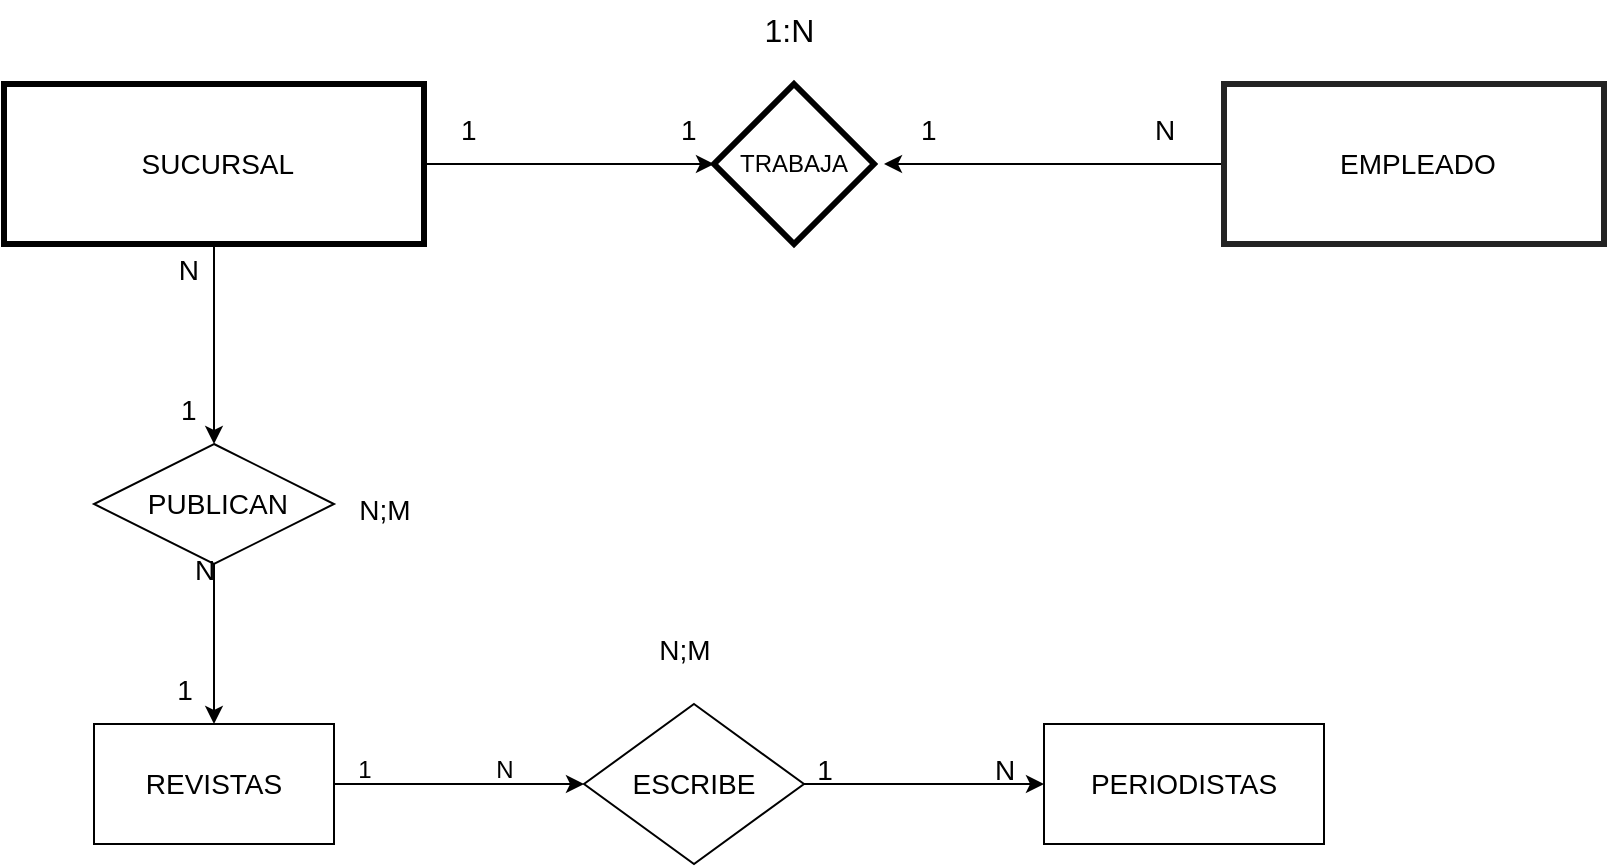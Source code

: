 <mxfile version="22.1.9" type="github">
  <diagram name="Página-1" id="hVuZTrv9UDWb_Pdv-dWT">
    <mxGraphModel dx="934" dy="664" grid="1" gridSize="10" guides="1" tooltips="1" connect="1" arrows="1" fold="1" page="1" pageScale="1" pageWidth="827" pageHeight="1169" math="0" shadow="0">
      <root>
        <mxCell id="0" />
        <mxCell id="1" parent="0" />
        <mxCell id="pM-lOzd54juHD0WncM6g-22" value="" style="edgeStyle=orthogonalEdgeStyle;rounded=0;orthogonalLoop=1;jettySize=auto;html=1;" edge="1" parent="1" source="pM-lOzd54juHD0WncM6g-3" target="pM-lOzd54juHD0WncM6g-21">
          <mxGeometry relative="1" as="geometry" />
        </mxCell>
        <mxCell id="pM-lOzd54juHD0WncM6g-3" value="&amp;nbsp;SUCURSAL" style="whiteSpace=wrap;html=1;align=center;strokeColor=default;strokeWidth=3;fillColor=#ffffff;fontSize=14;" vertex="1" parent="1">
          <mxGeometry x="10" y="80" width="210" height="80" as="geometry" />
        </mxCell>
        <mxCell id="pM-lOzd54juHD0WncM6g-24" value="" style="edgeStyle=orthogonalEdgeStyle;rounded=0;orthogonalLoop=1;jettySize=auto;html=1;" edge="1" parent="1" source="pM-lOzd54juHD0WncM6g-5">
          <mxGeometry relative="1" as="geometry">
            <mxPoint x="450" y="120" as="targetPoint" />
          </mxGeometry>
        </mxCell>
        <mxCell id="pM-lOzd54juHD0WncM6g-5" value="&amp;nbsp;EMPLEADO" style="whiteSpace=wrap;html=1;align=center;strokeColor=#232323;strokeWidth=3;fillColor=#ffffff;fontSize=14;" vertex="1" parent="1">
          <mxGeometry x="620" y="80" width="190" height="80" as="geometry" />
        </mxCell>
        <mxCell id="pM-lOzd54juHD0WncM6g-21" value="TRABAJA" style="rhombus;whiteSpace=wrap;html=1;fillColor=#ffffff;strokeWidth=3;" vertex="1" parent="1">
          <mxGeometry x="365" y="80" width="80" height="80" as="geometry" />
        </mxCell>
        <mxCell id="pM-lOzd54juHD0WncM6g-27" value="" style="edgeStyle=orthogonalEdgeStyle;rounded=0;orthogonalLoop=1;jettySize=auto;html=1;" edge="1" parent="1" source="pM-lOzd54juHD0WncM6g-3" target="pM-lOzd54juHD0WncM6g-16">
          <mxGeometry relative="1" as="geometry">
            <mxPoint x="115" y="320" as="targetPoint" />
            <mxPoint x="115" y="160" as="sourcePoint" />
          </mxGeometry>
        </mxCell>
        <mxCell id="pM-lOzd54juHD0WncM6g-42" value="" style="edgeStyle=orthogonalEdgeStyle;rounded=0;orthogonalLoop=1;jettySize=auto;html=1;" edge="1" parent="1" source="pM-lOzd54juHD0WncM6g-16" target="pM-lOzd54juHD0WncM6g-41">
          <mxGeometry relative="1" as="geometry" />
        </mxCell>
        <mxCell id="pM-lOzd54juHD0WncM6g-16" value="&amp;nbsp;PUBLICAN" style="shape=rhombus;perimeter=rhombusPerimeter;whiteSpace=wrap;html=1;align=center;fontSize=14;" vertex="1" parent="1">
          <mxGeometry x="55" y="260" width="120" height="60" as="geometry" />
        </mxCell>
        <mxCell id="pM-lOzd54juHD0WncM6g-29" value="&amp;nbsp;1:N" style="text;html=1;align=center;verticalAlign=middle;resizable=0;points=[];autosize=1;strokeColor=none;fillColor=none;fontSize=16;" vertex="1" parent="1">
          <mxGeometry x="375" y="38" width="50" height="30" as="geometry" />
        </mxCell>
        <mxCell id="pM-lOzd54juHD0WncM6g-30" value="N" style="text;html=1;align=center;verticalAlign=middle;resizable=0;points=[];autosize=1;strokeColor=none;fillColor=none;fontSize=14;" vertex="1" parent="1">
          <mxGeometry x="575" y="88" width="30" height="30" as="geometry" />
        </mxCell>
        <mxCell id="pM-lOzd54juHD0WncM6g-31" value="&amp;nbsp;1" style="text;html=1;align=center;verticalAlign=middle;resizable=0;points=[];autosize=1;strokeColor=none;fillColor=none;fontSize=14;" vertex="1" parent="1">
          <mxGeometry x="450" y="88" width="40" height="30" as="geometry" />
        </mxCell>
        <mxCell id="pM-lOzd54juHD0WncM6g-32" value="&amp;nbsp;1" style="text;html=1;align=center;verticalAlign=middle;resizable=0;points=[];autosize=1;strokeColor=none;fillColor=none;fontSize=14;" vertex="1" parent="1">
          <mxGeometry x="220" y="88" width="40" height="30" as="geometry" />
        </mxCell>
        <mxCell id="pM-lOzd54juHD0WncM6g-33" value="&amp;nbsp;1" style="text;html=1;align=center;verticalAlign=middle;resizable=0;points=[];autosize=1;strokeColor=none;fillColor=none;fontSize=14;" vertex="1" parent="1">
          <mxGeometry x="330" y="88" width="40" height="30" as="geometry" />
        </mxCell>
        <mxCell id="pM-lOzd54juHD0WncM6g-34" value="&amp;nbsp;1" style="text;html=1;align=center;verticalAlign=middle;resizable=0;points=[];autosize=1;strokeColor=none;fillColor=none;fontSize=14;" vertex="1" parent="1">
          <mxGeometry x="80" y="228" width="40" height="30" as="geometry" />
        </mxCell>
        <mxCell id="pM-lOzd54juHD0WncM6g-35" value="&amp;nbsp;N" style="text;html=1;align=center;verticalAlign=middle;resizable=0;points=[];autosize=1;strokeColor=none;fillColor=none;fontSize=14;" vertex="1" parent="1">
          <mxGeometry x="80" y="158" width="40" height="30" as="geometry" />
        </mxCell>
        <mxCell id="pM-lOzd54juHD0WncM6g-47" value="" style="edgeStyle=orthogonalEdgeStyle;rounded=0;orthogonalLoop=1;jettySize=auto;html=1;" edge="1" parent="1" source="pM-lOzd54juHD0WncM6g-41" target="pM-lOzd54juHD0WncM6g-46">
          <mxGeometry relative="1" as="geometry" />
        </mxCell>
        <mxCell id="pM-lOzd54juHD0WncM6g-41" value="REVISTAS" style="whiteSpace=wrap;html=1;fontSize=14;" vertex="1" parent="1">
          <mxGeometry x="55" y="400" width="120" height="60" as="geometry" />
        </mxCell>
        <mxCell id="pM-lOzd54juHD0WncM6g-43" value="N;M" style="text;html=1;align=center;verticalAlign=middle;resizable=0;points=[];autosize=1;strokeColor=none;fillColor=none;fontSize=14;" vertex="1" parent="1">
          <mxGeometry x="175" y="278" width="50" height="30" as="geometry" />
        </mxCell>
        <mxCell id="pM-lOzd54juHD0WncM6g-44" value="N" style="text;html=1;align=center;verticalAlign=middle;resizable=0;points=[];autosize=1;strokeColor=none;fillColor=none;fontSize=14;" vertex="1" parent="1">
          <mxGeometry x="95" y="308" width="30" height="30" as="geometry" />
        </mxCell>
        <mxCell id="pM-lOzd54juHD0WncM6g-45" value="1" style="text;html=1;align=center;verticalAlign=middle;resizable=0;points=[];autosize=1;strokeColor=none;fillColor=none;fontSize=14;" vertex="1" parent="1">
          <mxGeometry x="85" y="368" width="30" height="30" as="geometry" />
        </mxCell>
        <mxCell id="pM-lOzd54juHD0WncM6g-55" value="" style="edgeStyle=orthogonalEdgeStyle;rounded=0;orthogonalLoop=1;jettySize=auto;html=1;" edge="1" parent="1" source="pM-lOzd54juHD0WncM6g-46" target="pM-lOzd54juHD0WncM6g-48">
          <mxGeometry relative="1" as="geometry" />
        </mxCell>
        <mxCell id="pM-lOzd54juHD0WncM6g-46" value="ESCRIBE" style="rhombus;whiteSpace=wrap;html=1;fontSize=14;" vertex="1" parent="1">
          <mxGeometry x="300" y="390" width="110" height="80" as="geometry" />
        </mxCell>
        <mxCell id="pM-lOzd54juHD0WncM6g-48" value="PERIODISTAS" style="whiteSpace=wrap;html=1;fontSize=14;" vertex="1" parent="1">
          <mxGeometry x="530" y="400" width="140" height="60" as="geometry" />
        </mxCell>
        <mxCell id="pM-lOzd54juHD0WncM6g-50" value="1" style="text;html=1;align=center;verticalAlign=middle;resizable=0;points=[];autosize=1;strokeColor=none;fillColor=none;" vertex="1" parent="1">
          <mxGeometry x="175" y="408" width="30" height="30" as="geometry" />
        </mxCell>
        <mxCell id="pM-lOzd54juHD0WncM6g-51" value="N" style="text;html=1;align=center;verticalAlign=middle;resizable=0;points=[];autosize=1;strokeColor=none;fillColor=none;" vertex="1" parent="1">
          <mxGeometry x="245" y="408" width="30" height="30" as="geometry" />
        </mxCell>
        <mxCell id="pM-lOzd54juHD0WncM6g-54" value="&amp;nbsp;" style="text;html=1;align=center;verticalAlign=middle;resizable=0;points=[];autosize=1;strokeColor=none;fillColor=none;" vertex="1" parent="1">
          <mxGeometry x="295" y="348" width="30" height="30" as="geometry" />
        </mxCell>
        <mxCell id="pM-lOzd54juHD0WncM6g-56" value="1" style="text;html=1;align=center;verticalAlign=middle;resizable=0;points=[];autosize=1;strokeColor=none;fillColor=none;fontSize=14;" vertex="1" parent="1">
          <mxGeometry x="405" y="408" width="30" height="30" as="geometry" />
        </mxCell>
        <mxCell id="pM-lOzd54juHD0WncM6g-57" value="N" style="text;html=1;align=center;verticalAlign=middle;resizable=0;points=[];autosize=1;strokeColor=none;fillColor=none;fontSize=14;" vertex="1" parent="1">
          <mxGeometry x="495" y="408" width="30" height="30" as="geometry" />
        </mxCell>
        <mxCell id="pM-lOzd54juHD0WncM6g-58" value="&lt;font style=&quot;font-size: 14px;&quot;&gt;N;M&lt;/font&gt;" style="text;html=1;align=center;verticalAlign=middle;resizable=0;points=[];autosize=1;strokeColor=none;fillColor=none;" vertex="1" parent="1">
          <mxGeometry x="325" y="348" width="50" height="30" as="geometry" />
        </mxCell>
      </root>
    </mxGraphModel>
  </diagram>
</mxfile>
